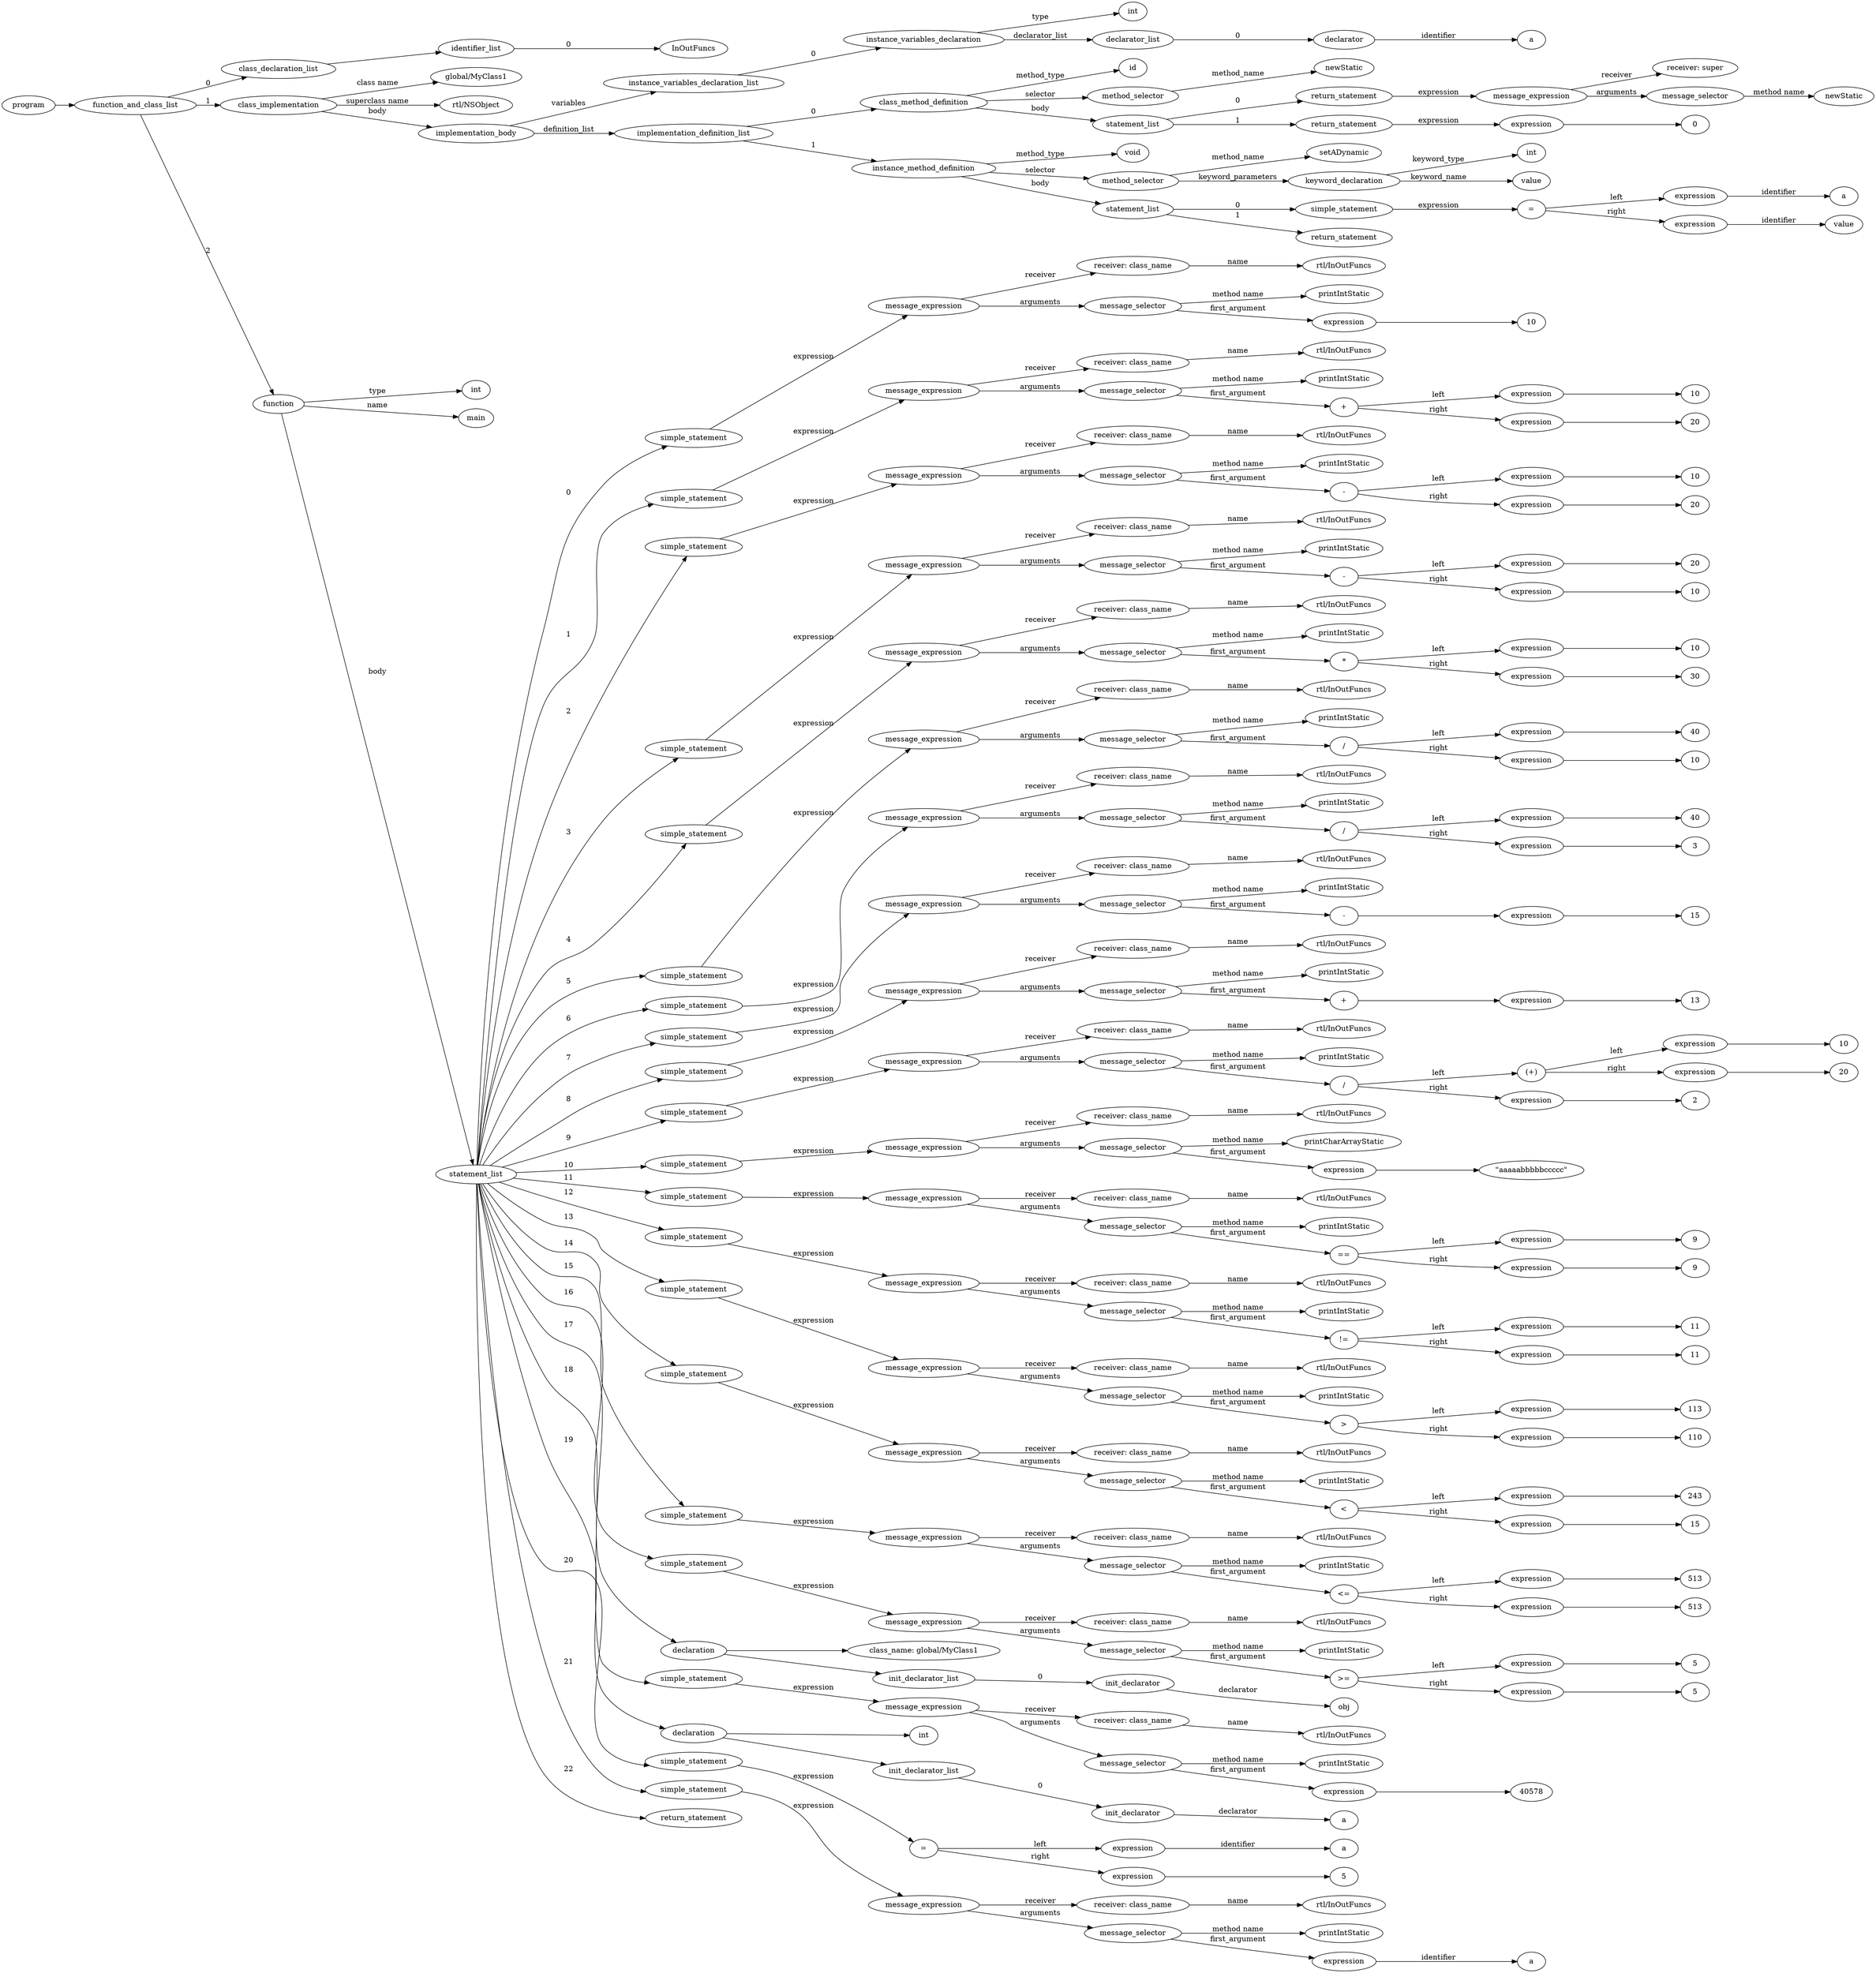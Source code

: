 digraph ObjectiveC { rankdir="LR";
202[label="program"];
202->2;
2[label="function_and_class_list"];
2->1[label="0"];
1[label="class_declaration_list"];
1->0;
0[label="identifier_list"];
0.0 [label="InOutFuncs"];
0->0.0 [label="0"];
2->28[label="1"];
28[label="class_implementation"];
28.1 [label="global/MyClass1"];
28->28.1 [label="class name"];
28.2 [label="rtl/NSObject"];
28->28.2 [label="superclass name"];
28->27[label="body"];
27[label="implementation_body"];
27->7[label="variables"];
7[label="instance_variables_declaration_list"];
7->6[label="0"];
6[label="instance_variables_declaration"];
6->3[label="type"];
3[label="int"];
6->5[label="declarator_list"];
5[label="declarator_list"];
5->4[label="0"];
4[label="declarator"];
4.1 [label="a"];
4->4.1[label="identifier"];
27->16[label="definition_list"];
16[label="implementation_definition_list"];
16->15[label="0"];
15[label="class_method_definition"];
15->8[label="method_type"];
8[label="id"];
15->9[label="selector"];
9[label="method_selector"];
9->9.1 [label="method_name"];
9.1 [label="newStatic"];
15->14[label="body"];
14[label="statement_list"];
14->13[label="0"];
13[label="return_statement"];
13->12[label="expression"];
12[label="expression"];
12[label="message_expression"];
12->10[label="receiver"];
10[label="receiver: super"];
12->11[label="arguments"];
11[label="message_selector"];
11.1 [label="newStatic"];
11->11.1 [label="method name"]; 
14->215[label="1"];
215[label="return_statement"];
215->214[label="expression"];
214[label="expression"];
214->213;
213[label="0"];
16->26[label="1"];
26[label="instance_method_definition"];
26->25[label="method_type"];
25[label="void"];
26->19[label="selector"];
19[label="method_selector"];
19->19.1 [label="method_name"];
19.1 [label="setADynamic"];
19->18[label="keyword_parameters"];
18[label="keyword_declaration"];
18->17[label="keyword_type"];
17[label="int"];
18->18.2 [label="keyword_name"];
18.2 [label="value"];
26->24[label="body"];
24[label="statement_list"];
24->23[label="0"];
23[label="simple_statement"];
23->22[label="expression"];
22[label="expression"];
22[label="="];
22->20[label="left"];
20[label="expression"];
20->20.1 [label="identifier"];20.1[label="a"];
22->21[label="right"];
21[label="expression"];
21->21.1 [label="identifier"];21.1[label="value"];
24->216[label="1"];
216[label="return_statement"];
2->201[label="2"];
201[label="function"];
201->29[label="type"];
29[label="int"];
201->201.1 [label="name"];
201.1 [label="main"];
201->36[label="body"];
36[label="statement_list"];
36->35[label="0"];
35[label="simple_statement"];
35->34[label="expression"];
34[label="expression"];
34[label="message_expression"];
34->30[label="receiver"];
30[label="receiver: class_name"];
30.1 [label="rtl/InOutFuncs"];
30->30.1 [label="name"];
34->33[label="arguments"];
33[label="message_selector"];
33.1 [label="printIntStatic"];
33->33.1 [label="method name"]; 
33->32[label="first_argument"];
32[label="expression"];
32->31;
31[label="10"];
36->45[label="1"];
45[label="simple_statement"];
45->44[label="expression"];
44[label="expression"];
44[label="message_expression"];
44->37[label="receiver"];
37[label="receiver: class_name"];
37.1 [label="rtl/InOutFuncs"];
37->37.1 [label="name"];
44->43[label="arguments"];
43[label="message_selector"];
43.1 [label="printIntStatic"];
43->43.1 [label="method name"]; 
43->42[label="first_argument"];
42[label="expression"];
42[label="+"];
42->39[label="left"];
39[label="expression"];
39->38;
38[label="10"];
42->41[label="right"];
41[label="expression"];
41->40;
40[label="20"];
36->54[label="2"];
54[label="simple_statement"];
54->53[label="expression"];
53[label="expression"];
53[label="message_expression"];
53->46[label="receiver"];
46[label="receiver: class_name"];
46.1 [label="rtl/InOutFuncs"];
46->46.1 [label="name"];
53->52[label="arguments"];
52[label="message_selector"];
52.1 [label="printIntStatic"];
52->52.1 [label="method name"]; 
52->51[label="first_argument"];
51[label="expression"];
51[label="-"];
51->48[label="left"];
48[label="expression"];
48->47;
47[label="10"];
51->50[label="right"];
50[label="expression"];
50->49;
49[label="20"];
36->63[label="3"];
63[label="simple_statement"];
63->62[label="expression"];
62[label="expression"];
62[label="message_expression"];
62->55[label="receiver"];
55[label="receiver: class_name"];
55.1 [label="rtl/InOutFuncs"];
55->55.1 [label="name"];
62->61[label="arguments"];
61[label="message_selector"];
61.1 [label="printIntStatic"];
61->61.1 [label="method name"]; 
61->60[label="first_argument"];
60[label="expression"];
60[label="-"];
60->57[label="left"];
57[label="expression"];
57->56;
56[label="20"];
60->59[label="right"];
59[label="expression"];
59->58;
58[label="10"];
36->72[label="4"];
72[label="simple_statement"];
72->71[label="expression"];
71[label="expression"];
71[label="message_expression"];
71->64[label="receiver"];
64[label="receiver: class_name"];
64.1 [label="rtl/InOutFuncs"];
64->64.1 [label="name"];
71->70[label="arguments"];
70[label="message_selector"];
70.1 [label="printIntStatic"];
70->70.1 [label="method name"]; 
70->69[label="first_argument"];
69[label="expression"];
69[label="*"];
69->66[label="left"];
66[label="expression"];
66->65;
65[label="10"];
69->68[label="right"];
68[label="expression"];
68->67;
67[label="30"];
36->81[label="5"];
81[label="simple_statement"];
81->80[label="expression"];
80[label="expression"];
80[label="message_expression"];
80->73[label="receiver"];
73[label="receiver: class_name"];
73.1 [label="rtl/InOutFuncs"];
73->73.1 [label="name"];
80->79[label="arguments"];
79[label="message_selector"];
79.1 [label="printIntStatic"];
79->79.1 [label="method name"]; 
79->78[label="first_argument"];
78[label="expression"];
78[label="/"];
78->75[label="left"];
75[label="expression"];
75->74;
74[label="40"];
78->77[label="right"];
77[label="expression"];
77->76;
76[label="10"];
36->90[label="6"];
90[label="simple_statement"];
90->89[label="expression"];
89[label="expression"];
89[label="message_expression"];
89->82[label="receiver"];
82[label="receiver: class_name"];
82.1 [label="rtl/InOutFuncs"];
82->82.1 [label="name"];
89->88[label="arguments"];
88[label="message_selector"];
88.1 [label="printIntStatic"];
88->88.1 [label="method name"]; 
88->87[label="first_argument"];
87[label="expression"];
87[label="/"];
87->84[label="left"];
84[label="expression"];
84->83;
83[label="40"];
87->86[label="right"];
86[label="expression"];
86->85;
85[label="3"];
36->97[label="7"];
97[label="simple_statement"];
97->96[label="expression"];
96[label="expression"];
96[label="message_expression"];
96->91[label="receiver"];
91[label="receiver: class_name"];
91.1 [label="rtl/InOutFuncs"];
91->91.1 [label="name"];
96->95[label="arguments"];
95[label="message_selector"];
95.1 [label="printIntStatic"];
95->95.1 [label="method name"]; 
95->94[label="first_argument"];
94[label="expression"];
94[label="-"];
94->93;
93[label="expression"];
93->92;
92[label="15"];
36->104[label="8"];
104[label="simple_statement"];
104->103[label="expression"];
103[label="expression"];
103[label="message_expression"];
103->98[label="receiver"];
98[label="receiver: class_name"];
98.1 [label="rtl/InOutFuncs"];
98->98.1 [label="name"];
103->102[label="arguments"];
102[label="message_selector"];
102.1 [label="printIntStatic"];
102->102.1 [label="method name"]; 
102->101[label="first_argument"];
101[label="expression"];
101[label="+"];
101->100;
100[label="expression"];
100->99;
99[label="13"];
36->116[label="9"];
116[label="simple_statement"];
116->115[label="expression"];
115[label="expression"];
115[label="message_expression"];
115->105[label="receiver"];
105[label="receiver: class_name"];
105.1 [label="rtl/InOutFuncs"];
105->105.1 [label="name"];
115->114[label="arguments"];
114[label="message_selector"];
114.1 [label="printIntStatic"];
114->114.1 [label="method name"]; 
114->113[label="first_argument"];
113[label="expression"];
113[label="/"];
113->110[label="left"];
110[label="(expression)"];
110[label="(+)"];
110->107[label="left"];
107[label="expression"];
107->106;
106[label="10"];
110->109[label="right"];
109[label="expression"];
109->108;
108[label="20"];
113->112[label="right"];
112[label="expression"];
112->111;
111[label="2"];
36->122[label="10"];
122[label="simple_statement"];
122->121[label="expression"];
121[label="expression"];
121[label="message_expression"];
121->117[label="receiver"];
117[label="receiver: class_name"];
117.1 [label="rtl/InOutFuncs"];
117->117.1 [label="name"];
121->120[label="arguments"];
120[label="message_selector"];
120.1 [label="printCharArrayStatic"];
120->120.1 [label="method name"]; 
120->119[label="first_argument"];
119[label="expression"];
119->118;
118[label=<"aaaaabbbbbccccc">];
36->131[label="11"];
131[label="simple_statement"];
131->130[label="expression"];
130[label="expression"];
130[label="message_expression"];
130->123[label="receiver"];
123[label="receiver: class_name"];
123.1 [label="rtl/InOutFuncs"];
123->123.1 [label="name"];
130->129[label="arguments"];
129[label="message_selector"];
129.1 [label="printIntStatic"];
129->129.1 [label="method name"]; 
129->128[label="first_argument"];
128[label="expression"];
128[label="=="];
128->125[label="left"];
125[label="expression"];
125->124;
124[label="9"];
128->127[label="right"];
127[label="expression"];
127->126;
126[label="9"];
36->140[label="12"];
140[label="simple_statement"];
140->139[label="expression"];
139[label="expression"];
139[label="message_expression"];
139->132[label="receiver"];
132[label="receiver: class_name"];
132.1 [label="rtl/InOutFuncs"];
132->132.1 [label="name"];
139->138[label="arguments"];
138[label="message_selector"];
138.1 [label="printIntStatic"];
138->138.1 [label="method name"]; 
138->137[label="first_argument"];
137[label="expression"];
137[label="!="];
137->134[label="left"];
134[label="expression"];
134->133;
133[label="11"];
137->136[label="right"];
136[label="expression"];
136->135;
135[label="11"];
36->149[label="13"];
149[label="simple_statement"];
149->148[label="expression"];
148[label="expression"];
148[label="message_expression"];
148->141[label="receiver"];
141[label="receiver: class_name"];
141.1 [label="rtl/InOutFuncs"];
141->141.1 [label="name"];
148->147[label="arguments"];
147[label="message_selector"];
147.1 [label="printIntStatic"];
147->147.1 [label="method name"]; 
147->146[label="first_argument"];
146[label="expression"];
146[label=">"];
146->143[label="left"];
143[label="expression"];
143->142;
142[label="113"];
146->145[label="right"];
145[label="expression"];
145->144;
144[label="110"];
36->158[label="14"];
158[label="simple_statement"];
158->157[label="expression"];
157[label="expression"];
157[label="message_expression"];
157->150[label="receiver"];
150[label="receiver: class_name"];
150.1 [label="rtl/InOutFuncs"];
150->150.1 [label="name"];
157->156[label="arguments"];
156[label="message_selector"];
156.1 [label="printIntStatic"];
156->156.1 [label="method name"]; 
156->155[label="first_argument"];
155[label="expression"];
155[label="<"];
155->152[label="left"];
152[label="expression"];
152->151;
151[label="243"];
155->154[label="right"];
154[label="expression"];
154->153;
153[label="15"];
36->167[label="15"];
167[label="simple_statement"];
167->166[label="expression"];
166[label="expression"];
166[label="message_expression"];
166->159[label="receiver"];
159[label="receiver: class_name"];
159.1 [label="rtl/InOutFuncs"];
159->159.1 [label="name"];
166->165[label="arguments"];
165[label="message_selector"];
165.1 [label="printIntStatic"];
165->165.1 [label="method name"]; 
165->164[label="first_argument"];
164[label="expression"];
164[label="<="];
164->161[label="left"];
161[label="expression"];
161->160;
160[label="513"];
164->163[label="right"];
163[label="expression"];
163->162;
162[label="513"];
36->176[label="16"];
176[label="simple_statement"];
176->175[label="expression"];
175[label="expression"];
175[label="message_expression"];
175->168[label="receiver"];
168[label="receiver: class_name"];
168.1 [label="rtl/InOutFuncs"];
168->168.1 [label="name"];
175->174[label="arguments"];
174[label="message_selector"];
174.1 [label="printIntStatic"];
174->174.1 [label="method name"]; 
174->173[label="first_argument"];
173[label="expression"];
173[label=">="];
173->170[label="left"];
170[label="expression"];
170->169;
169[label="5"];
173->172[label="right"];
172[label="expression"];
172->171;
171[label="5"];
36->180[label="17"];
180[label="declaration"];
180->179;
179[label="class_name: global/MyClass1"];
180->178;
178[label="init_declarator_list"];
178->177[label="0"];
177[label="init_declarator"];
177.1 [label="obj"];
177->177.1[label="declarator"];
36->186[label="18"];
186[label="simple_statement"];
186->185[label="expression"];
185[label="expression"];
185[label="message_expression"];
185->181[label="receiver"];
181[label="receiver: class_name"];
181.1 [label="rtl/InOutFuncs"];
181->181.1 [label="name"];
185->184[label="arguments"];
184[label="message_selector"];
184.1 [label="printIntStatic"];
184->184.1 [label="method name"]; 
184->183[label="first_argument"];
183[label="expression"];
183->182;
182[label="40578"];
36->190[label="19"];
190[label="declaration"];
190->187;
187[label="int"];
190->189;
189[label="init_declarator_list"];
189->188[label="0"];
188[label="init_declarator"];
188.1 [label="a"];
188->188.1[label="declarator"];
36->195[label="20"];
195[label="simple_statement"];
195->194[label="expression"];
194[label="expression"];
194[label="="];
194->191[label="left"];
191[label="expression"];
191->191.1 [label="identifier"];191.1[label="a"];
194->193[label="right"];
193[label="expression"];
193->192;
192[label="5"];
36->200[label="21"];
200[label="simple_statement"];
200->199[label="expression"];
199[label="expression"];
199[label="message_expression"];
199->196[label="receiver"];
196[label="receiver: class_name"];
196.1 [label="rtl/InOutFuncs"];
196->196.1 [label="name"];
199->198[label="arguments"];
198[label="message_selector"];
198.1 [label="printIntStatic"];
198->198.1 [label="method name"]; 
198->197[label="first_argument"];
197[label="expression"];
197->197.1 [label="identifier"];197.1[label="a"];
36->219[label="22"];
219[label="return_statement"];
}
